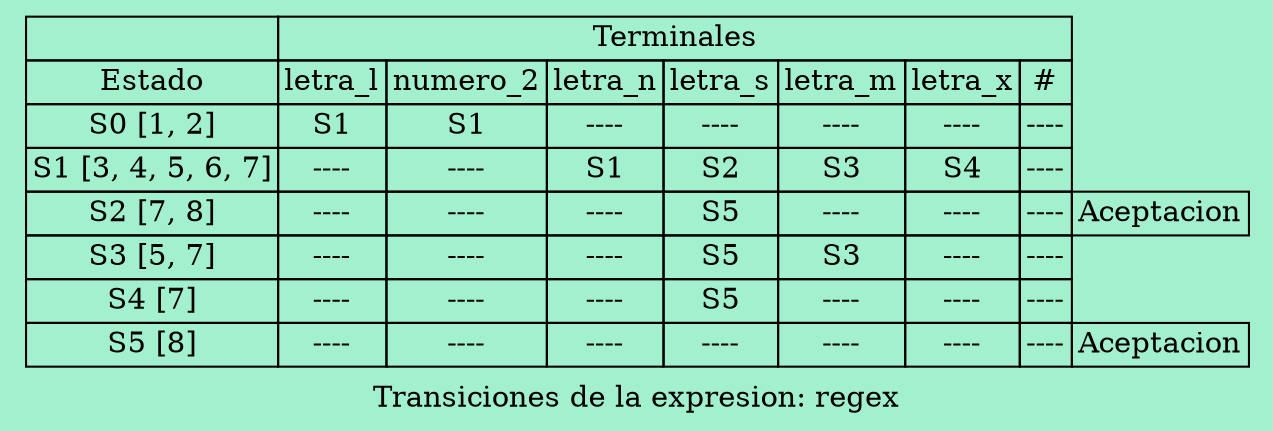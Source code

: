digraph Transiciones{
    rankdir=LR;
    bgcolor = "#A3F0CF"
    node [shape=plaintext];
    edge [arrowhead=empty];
    
    // Encabezado de la tabla
    header [label=
    <
        <table border="0" cellborder="1" cellspacing="0">
            <tr>
                <td></td>
                <td colspan="7">Terminales</td>
            </tr>
            <tr>
                <td>Estado</td><td>letra_l</td>
<td>numero_2</td>
<td>letra_n</td>
<td>letra_s</td>
<td>letra_m</td>
<td>letra_x</td>
<td>#</td>
</tr>
<tr>
                <td>S0 [1, 2]</td>
<td>S1</td><td>S1</td><td>----</td><td>----</td><td>----</td><td>----</td><td>----</td></tr>
<tr>
                <td>S1 [3, 4, 5, 6, 7]</td>
<td>----</td><td>----</td><td>S1</td><td>S2</td><td>S3</td><td>S4</td><td>----</td></tr>
<tr>
                <td>S2 [7, 8]</td>
<td>----</td><td>----</td><td>----</td><td>S5</td><td>----</td><td>----</td><td>----</td><td>Aceptacion</td></tr>
<tr>
                <td>S3 [5, 7]</td>
<td>----</td><td>----</td><td>----</td><td>S5</td><td>S3</td><td>----</td><td>----</td></tr>
<tr>
                <td>S4 [7]</td>
<td>----</td><td>----</td><td>----</td><td>S5</td><td>----</td><td>----</td><td>----</td></tr>
<tr>
                <td>S5 [8]</td>
<td>----</td><td>----</td><td>----</td><td>----</td><td>----</td><td>----</td><td>----</td><td>Aceptacion</td></tr>
        </table>
    >];
label="Transiciones de la expresion: regex"}
